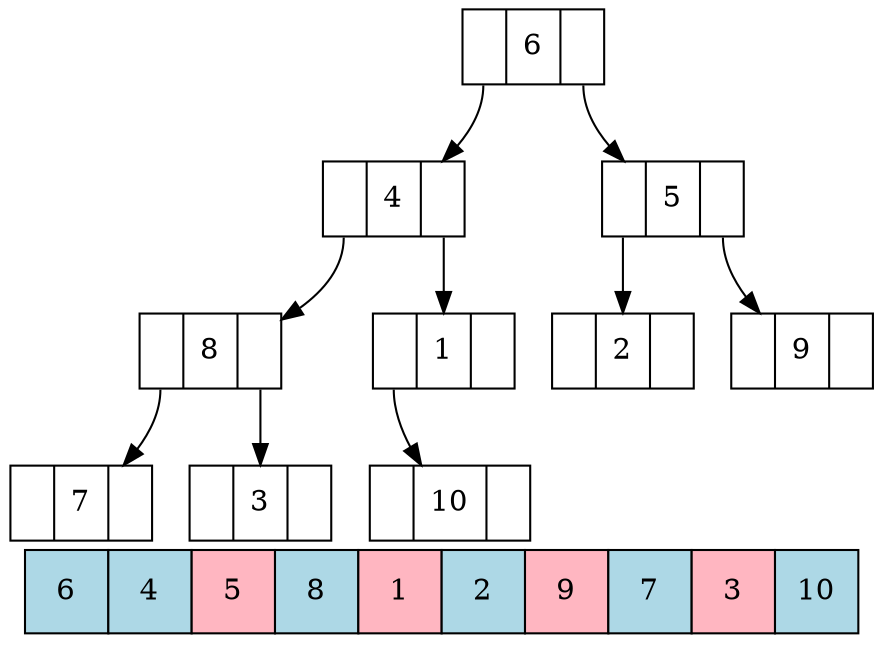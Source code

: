 digraph tree
{
    shape = none
        label = <<table border="0" cellspacing="0">
        <tr>
        <td port="arr0" width="40" height="40" bgcolor="lightblue" border="1">6</td>
        <td port="arr1" width="40" height="40" bgcolor="lightblue" border="1">4</td>
        <td port="arr2" width="40" height="40" bgcolor="lightpink" border="1">5</td>
        <td port="arr3" width="40" height="40" bgcolor="lightblue" border="1">8</td>
        <td port="arr4" width="40" height="40" bgcolor="lightpink" border="1">1</td>
        <td port="arr5" width="40" height="40" bgcolor="lightblue" border="1">2</td>
        <td port="arr6" width="40" height="40" bgcolor="lightpink" border="1">9</td>
        <td port="arr7" width="40" height="40" bgcolor="lightblue" border="1">7</td>
        <td port="arr8" width="40" height="40" bgcolor="lightpink" border="1">3</td>
        <td port="arr9" width="40" height="40" bgcolor="lightblue" border="1">10</td>
        </tr>
        </table>>

    node [shape=record];
    arr0 [label = "<l> | <v> 6 | <r>"];
    arr1 [label = "<l> | <v> 4 | <r>"];
    arr3 [label = "<l> | <v> 8 | <r>"];
    arr7 [label = "<l> | <v> 7 | <r>"];
    arr8 [label = "<l> | <v> 3 | <r>"];
    arr4 [label = "<l> | <v> 1 | <r>"];
    arr9 [label = "<l> | <v> 10 | <r>"];
    arr2 [label = "<l> | <v> 5 | <r>"];
    arr5 [label = "<l> | <v> 2 | <r>"];
    arr6 [label = "<l> | <v> 9 | <r>"];
    edge[style=invis]
    edge[style=""]
    arr3:l -> arr7
    arr3:r -> arr8
    arr1:l -> arr3
    arr4:l -> arr9
    arr1:r -> arr4
    arr0:l -> arr1
    arr2:l -> arr5
    arr2:r -> arr6
    arr0:r -> arr2
}
